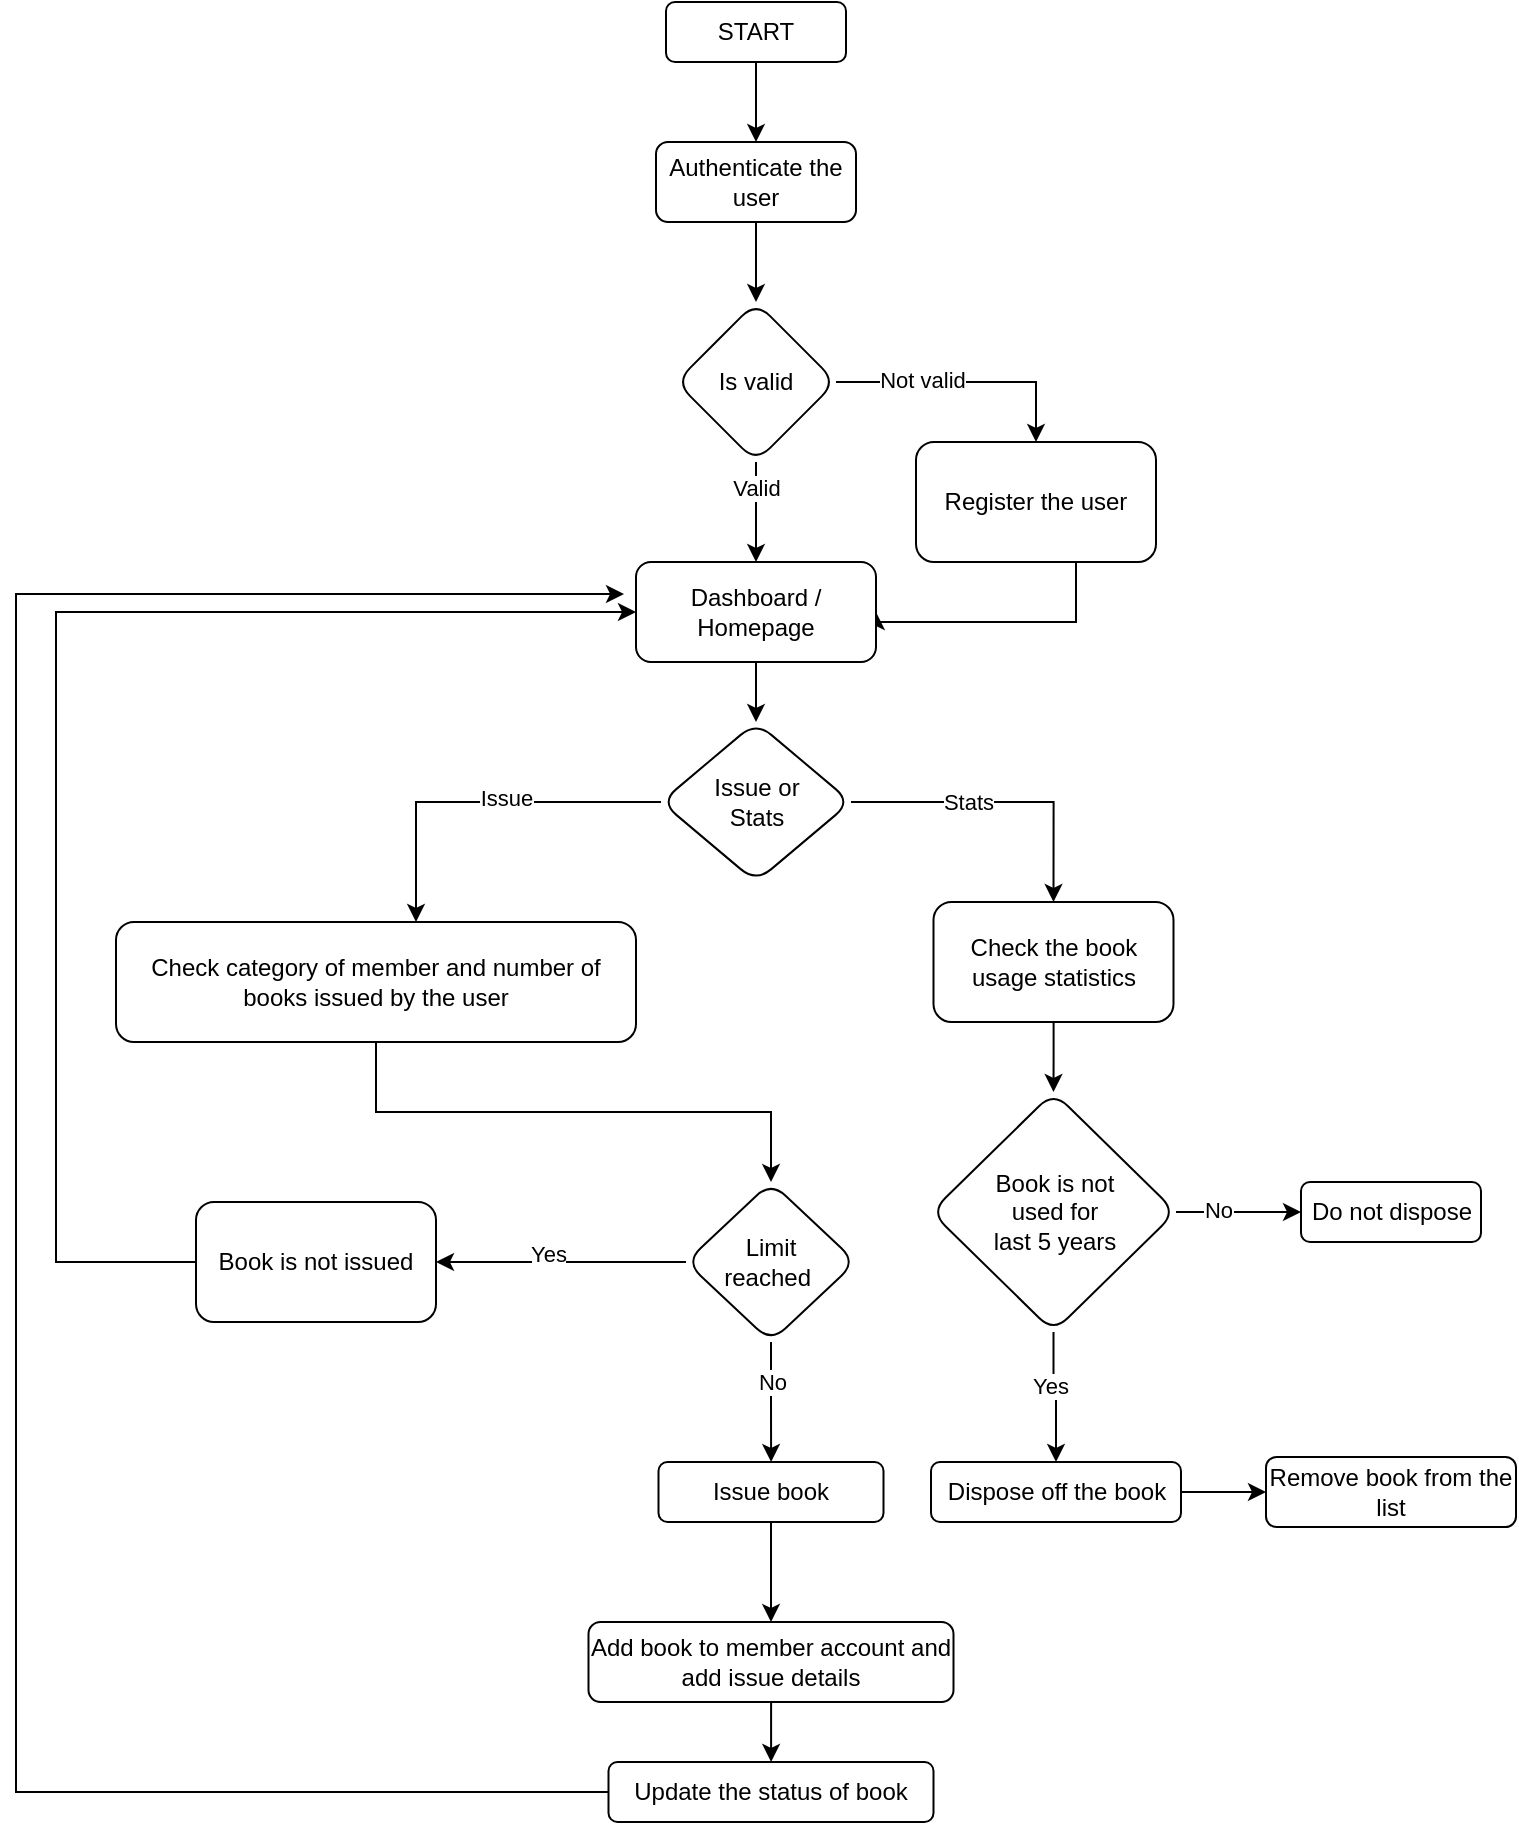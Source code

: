 <mxfile version="23.1.2" type="github">
  <diagram name="Page-1" id="f4XvlTlh2M_Jet3Tfznz">
    <mxGraphModel dx="1434" dy="772" grid="1" gridSize="10" guides="1" tooltips="1" connect="1" arrows="1" fold="1" page="1" pageScale="1" pageWidth="850" pageHeight="1100" math="0" shadow="0">
      <root>
        <mxCell id="0" />
        <mxCell id="1" parent="0" />
        <mxCell id="kBOEkXeX4yq9rTtsHYha-6" value="" style="edgeStyle=orthogonalEdgeStyle;rounded=0;orthogonalLoop=1;jettySize=auto;html=1;" edge="1" parent="1" source="kBOEkXeX4yq9rTtsHYha-1" target="kBOEkXeX4yq9rTtsHYha-5">
          <mxGeometry relative="1" as="geometry" />
        </mxCell>
        <mxCell id="kBOEkXeX4yq9rTtsHYha-1" value="START" style="rounded=1;whiteSpace=wrap;html=1;" vertex="1" parent="1">
          <mxGeometry x="385" y="10" width="90" height="30" as="geometry" />
        </mxCell>
        <mxCell id="kBOEkXeX4yq9rTtsHYha-10" value="" style="edgeStyle=orthogonalEdgeStyle;rounded=0;orthogonalLoop=1;jettySize=auto;html=1;" edge="1" parent="1" source="kBOEkXeX4yq9rTtsHYha-5" target="kBOEkXeX4yq9rTtsHYha-9">
          <mxGeometry relative="1" as="geometry" />
        </mxCell>
        <mxCell id="kBOEkXeX4yq9rTtsHYha-5" value="Authenticate the user" style="rounded=1;whiteSpace=wrap;html=1;" vertex="1" parent="1">
          <mxGeometry x="380" y="80" width="100" height="40" as="geometry" />
        </mxCell>
        <mxCell id="kBOEkXeX4yq9rTtsHYha-12" value="" style="edgeStyle=orthogonalEdgeStyle;rounded=0;orthogonalLoop=1;jettySize=auto;html=1;" edge="1" parent="1" source="kBOEkXeX4yq9rTtsHYha-9" target="kBOEkXeX4yq9rTtsHYha-11">
          <mxGeometry relative="1" as="geometry">
            <Array as="points">
              <mxPoint x="570" y="200" />
            </Array>
          </mxGeometry>
        </mxCell>
        <mxCell id="kBOEkXeX4yq9rTtsHYha-49" value="Not valid" style="edgeLabel;html=1;align=center;verticalAlign=middle;resizable=0;points=[];" vertex="1" connectable="0" parent="kBOEkXeX4yq9rTtsHYha-12">
          <mxGeometry x="-0.339" y="1" relative="1" as="geometry">
            <mxPoint as="offset" />
          </mxGeometry>
        </mxCell>
        <mxCell id="kBOEkXeX4yq9rTtsHYha-44" style="edgeStyle=orthogonalEdgeStyle;rounded=0;orthogonalLoop=1;jettySize=auto;html=1;" edge="1" parent="1" source="kBOEkXeX4yq9rTtsHYha-9">
          <mxGeometry relative="1" as="geometry">
            <mxPoint x="430" y="290" as="targetPoint" />
          </mxGeometry>
        </mxCell>
        <mxCell id="kBOEkXeX4yq9rTtsHYha-50" value="Valid" style="edgeLabel;html=1;align=center;verticalAlign=middle;resizable=0;points=[];" vertex="1" connectable="0" parent="kBOEkXeX4yq9rTtsHYha-44">
          <mxGeometry x="-0.485" relative="1" as="geometry">
            <mxPoint as="offset" />
          </mxGeometry>
        </mxCell>
        <mxCell id="kBOEkXeX4yq9rTtsHYha-9" value="Is valid" style="rhombus;whiteSpace=wrap;html=1;rounded=1;" vertex="1" parent="1">
          <mxGeometry x="390" y="160" width="80" height="80" as="geometry" />
        </mxCell>
        <mxCell id="kBOEkXeX4yq9rTtsHYha-25" style="edgeStyle=orthogonalEdgeStyle;rounded=0;orthogonalLoop=1;jettySize=auto;html=1;entryX=1;entryY=0.5;entryDx=0;entryDy=0;" edge="1" parent="1" source="kBOEkXeX4yq9rTtsHYha-11" target="kBOEkXeX4yq9rTtsHYha-43">
          <mxGeometry relative="1" as="geometry">
            <Array as="points">
              <mxPoint x="590" y="320" />
            </Array>
          </mxGeometry>
        </mxCell>
        <mxCell id="kBOEkXeX4yq9rTtsHYha-11" value="Register the user" style="whiteSpace=wrap;html=1;rounded=1;" vertex="1" parent="1">
          <mxGeometry x="510" y="230" width="120" height="60" as="geometry" />
        </mxCell>
        <mxCell id="kBOEkXeX4yq9rTtsHYha-16" value="" style="edgeStyle=orthogonalEdgeStyle;rounded=0;orthogonalLoop=1;jettySize=auto;html=1;exitX=0.5;exitY=1;exitDx=0;exitDy=0;" edge="1" parent="1" source="kBOEkXeX4yq9rTtsHYha-13" target="kBOEkXeX4yq9rTtsHYha-15">
          <mxGeometry relative="1" as="geometry" />
        </mxCell>
        <mxCell id="kBOEkXeX4yq9rTtsHYha-13" value="Check category of member and number of books issued by the user" style="whiteSpace=wrap;html=1;rounded=1;" vertex="1" parent="1">
          <mxGeometry x="110" y="470" width="260" height="60" as="geometry" />
        </mxCell>
        <mxCell id="kBOEkXeX4yq9rTtsHYha-18" value="" style="edgeStyle=orthogonalEdgeStyle;rounded=0;orthogonalLoop=1;jettySize=auto;html=1;" edge="1" parent="1" source="kBOEkXeX4yq9rTtsHYha-15" target="kBOEkXeX4yq9rTtsHYha-17">
          <mxGeometry relative="1" as="geometry" />
        </mxCell>
        <mxCell id="kBOEkXeX4yq9rTtsHYha-57" value="Yes" style="edgeLabel;html=1;align=center;verticalAlign=middle;resizable=0;points=[];" vertex="1" connectable="0" parent="kBOEkXeX4yq9rTtsHYha-18">
          <mxGeometry x="0.104" y="-4" relative="1" as="geometry">
            <mxPoint as="offset" />
          </mxGeometry>
        </mxCell>
        <mxCell id="kBOEkXeX4yq9rTtsHYha-20" value="" style="edgeStyle=orthogonalEdgeStyle;rounded=0;orthogonalLoop=1;jettySize=auto;html=1;" edge="1" parent="1" source="kBOEkXeX4yq9rTtsHYha-15" target="kBOEkXeX4yq9rTtsHYha-19">
          <mxGeometry relative="1" as="geometry" />
        </mxCell>
        <mxCell id="kBOEkXeX4yq9rTtsHYha-56" value="No" style="edgeLabel;html=1;align=center;verticalAlign=middle;resizable=0;points=[];" vertex="1" connectable="0" parent="kBOEkXeX4yq9rTtsHYha-20">
          <mxGeometry x="-0.533" y="-1" relative="1" as="geometry">
            <mxPoint x="1" y="6" as="offset" />
          </mxGeometry>
        </mxCell>
        <mxCell id="kBOEkXeX4yq9rTtsHYha-15" value="Limit &lt;br&gt;reached&amp;nbsp;" style="rhombus;whiteSpace=wrap;html=1;rounded=1;" vertex="1" parent="1">
          <mxGeometry x="395" y="600" width="85" height="80" as="geometry" />
        </mxCell>
        <mxCell id="kBOEkXeX4yq9rTtsHYha-58" style="edgeStyle=orthogonalEdgeStyle;rounded=0;orthogonalLoop=1;jettySize=auto;html=1;entryX=0;entryY=0.5;entryDx=0;entryDy=0;" edge="1" parent="1" source="kBOEkXeX4yq9rTtsHYha-17" target="kBOEkXeX4yq9rTtsHYha-43">
          <mxGeometry relative="1" as="geometry">
            <Array as="points">
              <mxPoint x="80" y="640" />
              <mxPoint x="80" y="315" />
            </Array>
          </mxGeometry>
        </mxCell>
        <mxCell id="kBOEkXeX4yq9rTtsHYha-17" value="Book is not issued" style="whiteSpace=wrap;html=1;rounded=1;" vertex="1" parent="1">
          <mxGeometry x="150" y="610" width="120" height="60" as="geometry" />
        </mxCell>
        <mxCell id="kBOEkXeX4yq9rTtsHYha-22" value="" style="edgeStyle=orthogonalEdgeStyle;rounded=0;orthogonalLoop=1;jettySize=auto;html=1;" edge="1" parent="1" source="kBOEkXeX4yq9rTtsHYha-19" target="kBOEkXeX4yq9rTtsHYha-21">
          <mxGeometry relative="1" as="geometry" />
        </mxCell>
        <mxCell id="kBOEkXeX4yq9rTtsHYha-19" value="Issue book" style="whiteSpace=wrap;html=1;rounded=1;" vertex="1" parent="1">
          <mxGeometry x="381.25" y="740" width="112.5" height="30" as="geometry" />
        </mxCell>
        <mxCell id="kBOEkXeX4yq9rTtsHYha-24" value="" style="edgeStyle=orthogonalEdgeStyle;rounded=0;orthogonalLoop=1;jettySize=auto;html=1;" edge="1" parent="1" source="kBOEkXeX4yq9rTtsHYha-21" target="kBOEkXeX4yq9rTtsHYha-23">
          <mxGeometry relative="1" as="geometry" />
        </mxCell>
        <mxCell id="kBOEkXeX4yq9rTtsHYha-21" value="Add book to member account and add issue details" style="whiteSpace=wrap;html=1;rounded=1;" vertex="1" parent="1">
          <mxGeometry x="346.25" y="820" width="182.5" height="40" as="geometry" />
        </mxCell>
        <mxCell id="kBOEkXeX4yq9rTtsHYha-23" value="Update the status of book" style="whiteSpace=wrap;html=1;rounded=1;" vertex="1" parent="1">
          <mxGeometry x="356.25" y="890" width="162.5" height="30" as="geometry" />
        </mxCell>
        <mxCell id="kBOEkXeX4yq9rTtsHYha-35" style="edgeStyle=orthogonalEdgeStyle;rounded=0;orthogonalLoop=1;jettySize=auto;html=1;exitX=0;exitY=0.5;exitDx=0;exitDy=0;" edge="1" parent="1" source="kBOEkXeX4yq9rTtsHYha-30" target="kBOEkXeX4yq9rTtsHYha-13">
          <mxGeometry relative="1" as="geometry">
            <Array as="points">
              <mxPoint x="260" y="410" />
            </Array>
          </mxGeometry>
        </mxCell>
        <mxCell id="kBOEkXeX4yq9rTtsHYha-63" value="Issue" style="edgeLabel;html=1;align=center;verticalAlign=middle;resizable=0;points=[];" vertex="1" connectable="0" parent="kBOEkXeX4yq9rTtsHYha-35">
          <mxGeometry x="-0.14" y="-2" relative="1" as="geometry">
            <mxPoint x="1" as="offset" />
          </mxGeometry>
        </mxCell>
        <mxCell id="kBOEkXeX4yq9rTtsHYha-46" style="edgeStyle=orthogonalEdgeStyle;rounded=0;orthogonalLoop=1;jettySize=auto;html=1;entryX=0.5;entryY=0;entryDx=0;entryDy=0;" edge="1" parent="1" source="kBOEkXeX4yq9rTtsHYha-30" target="kBOEkXeX4yq9rTtsHYha-41">
          <mxGeometry relative="1" as="geometry">
            <mxPoint x="615" y="455" as="targetPoint" />
          </mxGeometry>
        </mxCell>
        <mxCell id="kBOEkXeX4yq9rTtsHYha-64" value="Stats" style="edgeLabel;html=1;align=center;verticalAlign=middle;resizable=0;points=[];" vertex="1" connectable="0" parent="kBOEkXeX4yq9rTtsHYha-46">
          <mxGeometry x="-0.085" y="4" relative="1" as="geometry">
            <mxPoint x="-11" y="4" as="offset" />
          </mxGeometry>
        </mxCell>
        <mxCell id="kBOEkXeX4yq9rTtsHYha-30" value="Issue or &lt;br&gt;Stats" style="rhombus;whiteSpace=wrap;html=1;rounded=1;" vertex="1" parent="1">
          <mxGeometry x="382.5" y="370" width="95" height="80" as="geometry" />
        </mxCell>
        <mxCell id="kBOEkXeX4yq9rTtsHYha-66" value="" style="edgeStyle=orthogonalEdgeStyle;rounded=0;orthogonalLoop=1;jettySize=auto;html=1;" edge="1" parent="1" source="kBOEkXeX4yq9rTtsHYha-41" target="kBOEkXeX4yq9rTtsHYha-65">
          <mxGeometry relative="1" as="geometry" />
        </mxCell>
        <mxCell id="kBOEkXeX4yq9rTtsHYha-41" value="Check the book usage&amp;nbsp;statistics" style="whiteSpace=wrap;html=1;rounded=1;" vertex="1" parent="1">
          <mxGeometry x="518.75" y="460" width="120" height="60" as="geometry" />
        </mxCell>
        <mxCell id="kBOEkXeX4yq9rTtsHYha-45" style="edgeStyle=orthogonalEdgeStyle;rounded=0;orthogonalLoop=1;jettySize=auto;html=1;entryX=0.5;entryY=0;entryDx=0;entryDy=0;" edge="1" parent="1" source="kBOEkXeX4yq9rTtsHYha-43" target="kBOEkXeX4yq9rTtsHYha-30">
          <mxGeometry relative="1" as="geometry" />
        </mxCell>
        <mxCell id="kBOEkXeX4yq9rTtsHYha-43" value="Dashboard /&lt;br&gt;Homepage" style="whiteSpace=wrap;html=1;rounded=1;" vertex="1" parent="1">
          <mxGeometry x="370" y="290" width="120" height="50" as="geometry" />
        </mxCell>
        <mxCell id="kBOEkXeX4yq9rTtsHYha-60" style="edgeStyle=orthogonalEdgeStyle;rounded=0;orthogonalLoop=1;jettySize=auto;html=1;entryX=-0.05;entryY=0.32;entryDx=0;entryDy=0;entryPerimeter=0;exitX=0;exitY=0.5;exitDx=0;exitDy=0;" edge="1" parent="1" source="kBOEkXeX4yq9rTtsHYha-23" target="kBOEkXeX4yq9rTtsHYha-43">
          <mxGeometry relative="1" as="geometry">
            <Array as="points">
              <mxPoint x="60" y="905" />
              <mxPoint x="60" y="306" />
            </Array>
          </mxGeometry>
        </mxCell>
        <mxCell id="kBOEkXeX4yq9rTtsHYha-68" value="" style="edgeStyle=orthogonalEdgeStyle;rounded=0;orthogonalLoop=1;jettySize=auto;html=1;" edge="1" parent="1" source="kBOEkXeX4yq9rTtsHYha-65" target="kBOEkXeX4yq9rTtsHYha-67">
          <mxGeometry relative="1" as="geometry" />
        </mxCell>
        <mxCell id="kBOEkXeX4yq9rTtsHYha-69" value="Yes" style="edgeLabel;html=1;align=center;verticalAlign=middle;resizable=0;points=[];" vertex="1" connectable="0" parent="kBOEkXeX4yq9rTtsHYha-68">
          <mxGeometry x="-0.2" y="-2" relative="1" as="geometry">
            <mxPoint as="offset" />
          </mxGeometry>
        </mxCell>
        <mxCell id="kBOEkXeX4yq9rTtsHYha-73" value="" style="edgeStyle=orthogonalEdgeStyle;rounded=0;orthogonalLoop=1;jettySize=auto;html=1;" edge="1" parent="1" source="kBOEkXeX4yq9rTtsHYha-65" target="kBOEkXeX4yq9rTtsHYha-72">
          <mxGeometry relative="1" as="geometry" />
        </mxCell>
        <mxCell id="kBOEkXeX4yq9rTtsHYha-74" value="No" style="edgeLabel;html=1;align=center;verticalAlign=middle;resizable=0;points=[];" vertex="1" connectable="0" parent="kBOEkXeX4yq9rTtsHYha-73">
          <mxGeometry x="-0.333" y="1" relative="1" as="geometry">
            <mxPoint as="offset" />
          </mxGeometry>
        </mxCell>
        <mxCell id="kBOEkXeX4yq9rTtsHYha-65" value="Book is not &lt;br&gt;used for &lt;br&gt;last 5 years" style="rhombus;whiteSpace=wrap;html=1;rounded=1;" vertex="1" parent="1">
          <mxGeometry x="517.5" y="555" width="122.5" height="120" as="geometry" />
        </mxCell>
        <mxCell id="kBOEkXeX4yq9rTtsHYha-71" value="" style="edgeStyle=orthogonalEdgeStyle;rounded=0;orthogonalLoop=1;jettySize=auto;html=1;exitX=1;exitY=0.5;exitDx=0;exitDy=0;" edge="1" parent="1" source="kBOEkXeX4yq9rTtsHYha-67" target="kBOEkXeX4yq9rTtsHYha-70">
          <mxGeometry relative="1" as="geometry" />
        </mxCell>
        <mxCell id="kBOEkXeX4yq9rTtsHYha-67" value="Dispose off the book" style="whiteSpace=wrap;html=1;rounded=1;" vertex="1" parent="1">
          <mxGeometry x="517.5" y="740" width="125" height="30" as="geometry" />
        </mxCell>
        <mxCell id="kBOEkXeX4yq9rTtsHYha-70" value="Remove book from the list" style="whiteSpace=wrap;html=1;rounded=1;" vertex="1" parent="1">
          <mxGeometry x="685" y="737.5" width="125" height="35" as="geometry" />
        </mxCell>
        <mxCell id="kBOEkXeX4yq9rTtsHYha-72" value="Do not dispose" style="whiteSpace=wrap;html=1;rounded=1;" vertex="1" parent="1">
          <mxGeometry x="702.5" y="600" width="90" height="30" as="geometry" />
        </mxCell>
      </root>
    </mxGraphModel>
  </diagram>
</mxfile>
